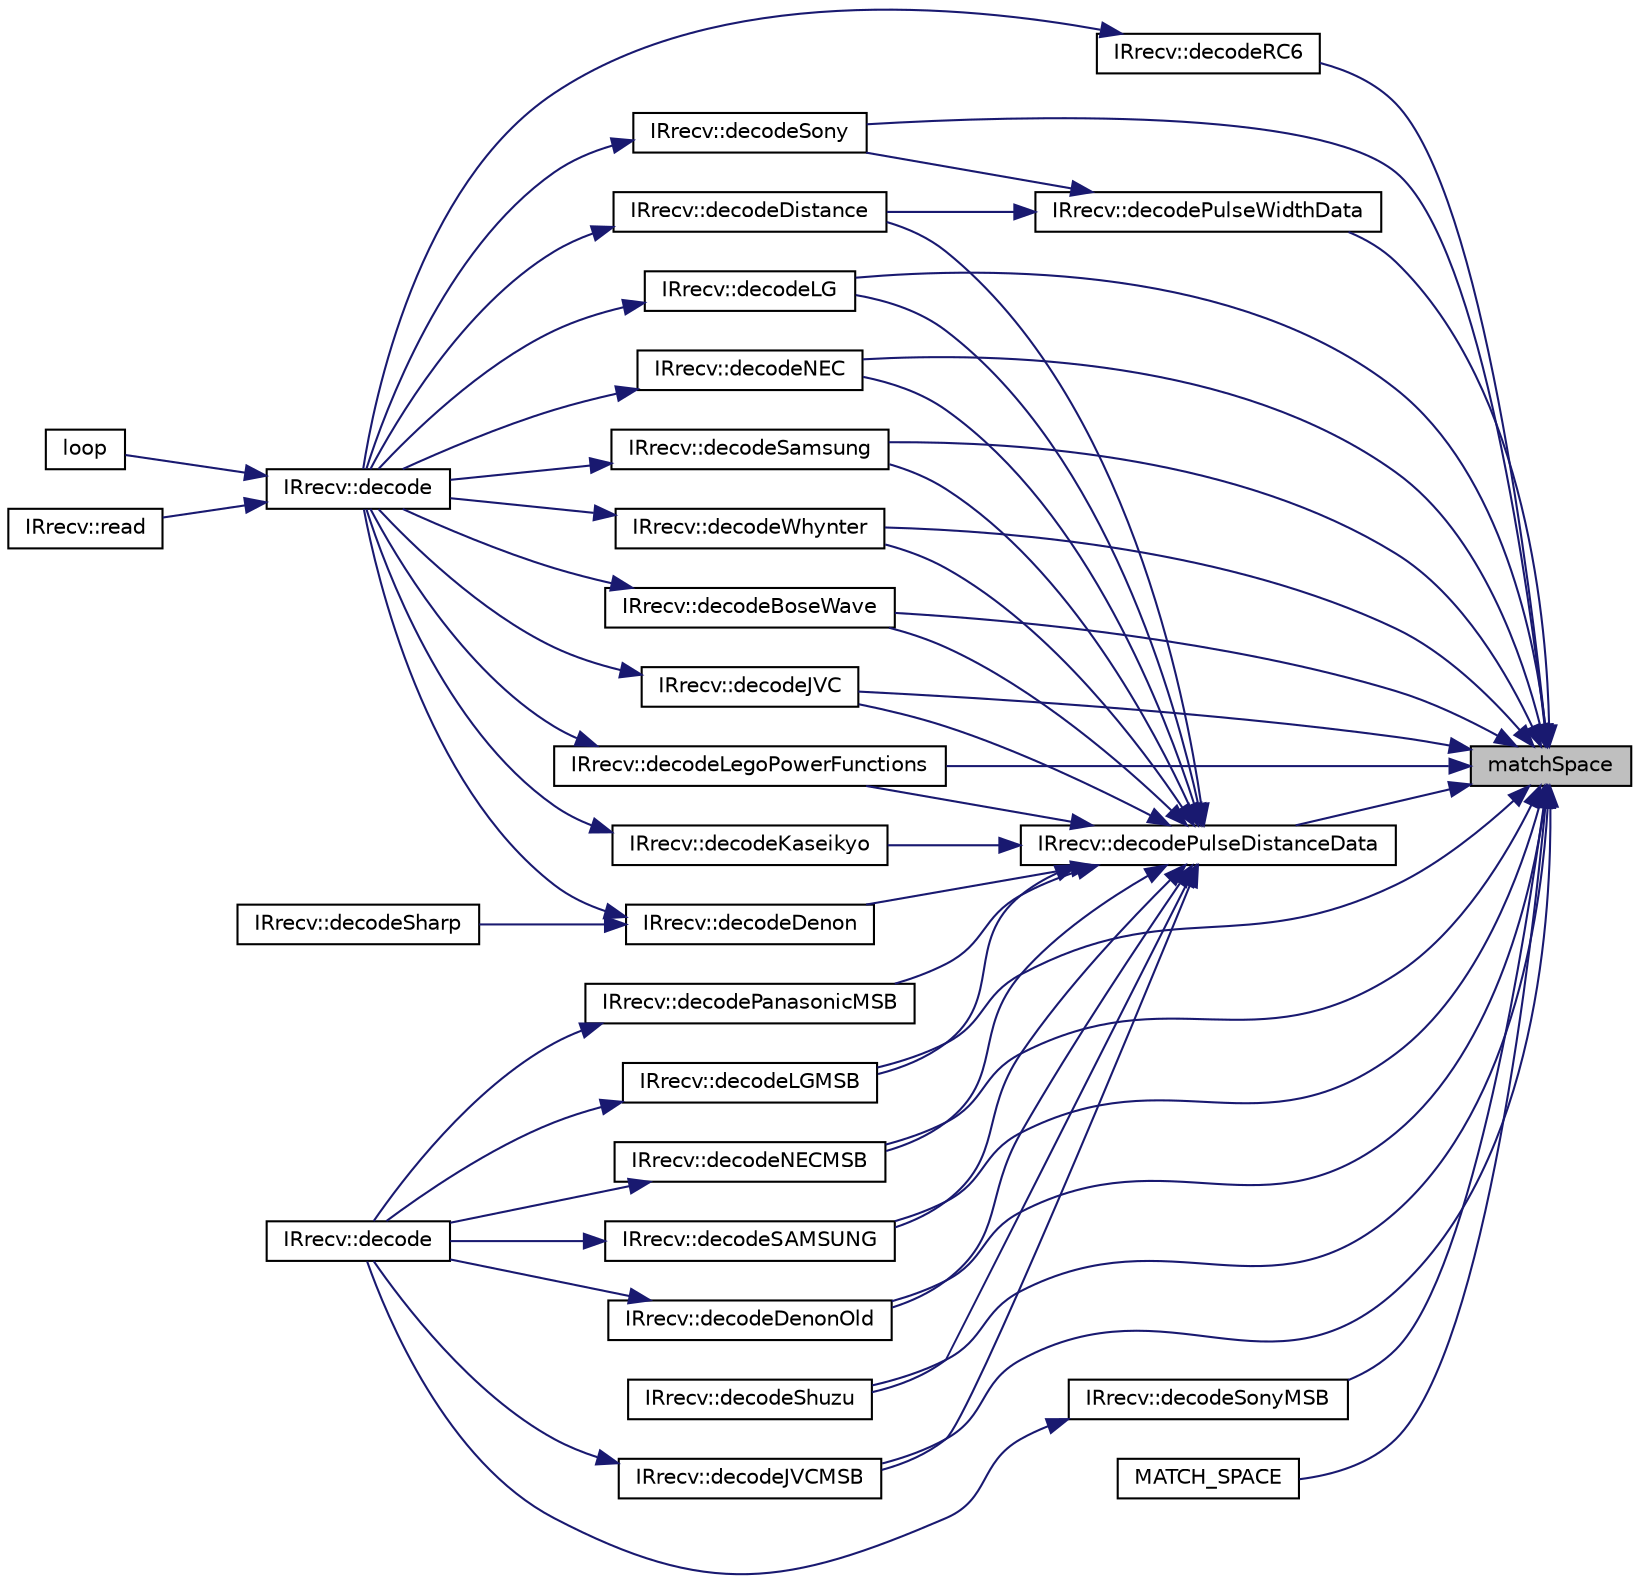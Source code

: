 digraph "matchSpace"
{
 // LATEX_PDF_SIZE
  edge [fontname="Helvetica",fontsize="10",labelfontname="Helvetica",labelfontsize="10"];
  node [fontname="Helvetica",fontsize="10",shape=record];
  rankdir="RL";
  Node1 [label="matchSpace",height=0.2,width=0.4,color="black", fillcolor="grey75", style="filled", fontcolor="black",tooltip=" "];
  Node1 -> Node2 [dir="back",color="midnightblue",fontsize="10",style="solid",fontname="Helvetica"];
  Node2 [label="IRrecv::decodeBoseWave",height=0.2,width=0.4,color="black", fillcolor="white", style="filled",URL="$group___decoder.html#gaf9a5bf8248971aca9d4f5b68f3e9f858",tooltip=" "];
  Node2 -> Node3 [dir="back",color="midnightblue",fontsize="10",style="solid",fontname="Helvetica"];
  Node3 [label="IRrecv::decode",height=0.2,width=0.4,color="black", fillcolor="white", style="filled",URL="$group___receiving.html#ga913af602be49b9182fb0b22e9e351b36",tooltip=" "];
  Node3 -> Node4 [dir="back",color="midnightblue",fontsize="10",style="solid",fontname="Helvetica"];
  Node4 [label="loop",height=0.2,width=0.4,color="black", fillcolor="white", style="filled",URL="$main_8cpp.html#afe461d27b9c48d5921c00d521181f12f",tooltip=" "];
  Node3 -> Node5 [dir="back",color="midnightblue",fontsize="10",style="solid",fontname="Helvetica"];
  Node5 [label="IRrecv::read",height=0.2,width=0.4,color="black", fillcolor="white", style="filled",URL="$group___receiving.html#ga471a42c75e807e43827e319852536e3c",tooltip=" "];
  Node1 -> Node6 [dir="back",color="midnightblue",fontsize="10",style="solid",fontname="Helvetica"];
  Node6 [label="IRrecv::decodeDenonOld",height=0.2,width=0.4,color="black", fillcolor="white", style="filled",URL="$group___decoder.html#ga5d11ba281c103fe66e0912c46276c26e",tooltip=" "];
  Node6 -> Node7 [dir="back",color="midnightblue",fontsize="10",style="solid",fontname="Helvetica"];
  Node7 [label="IRrecv::decode",height=0.2,width=0.4,color="black", fillcolor="white", style="filled",URL="$group___receiving.html#ga9705c2ae98b44014e6e8bf55191b2eba",tooltip=" "];
  Node1 -> Node8 [dir="back",color="midnightblue",fontsize="10",style="solid",fontname="Helvetica"];
  Node8 [label="IRrecv::decodeJVC",height=0.2,width=0.4,color="black", fillcolor="white", style="filled",URL="$group___decoder.html#gad6ecf38f85cefea8f71090fce4dbbbed",tooltip=" "];
  Node8 -> Node3 [dir="back",color="midnightblue",fontsize="10",style="solid",fontname="Helvetica"];
  Node1 -> Node9 [dir="back",color="midnightblue",fontsize="10",style="solid",fontname="Helvetica"];
  Node9 [label="IRrecv::decodeJVCMSB",height=0.2,width=0.4,color="black", fillcolor="white", style="filled",URL="$group___decoder.html#gad7512fb183efc882f493ce5ab4c2bd10",tooltip=" "];
  Node9 -> Node7 [dir="back",color="midnightblue",fontsize="10",style="solid",fontname="Helvetica"];
  Node1 -> Node10 [dir="back",color="midnightblue",fontsize="10",style="solid",fontname="Helvetica"];
  Node10 [label="IRrecv::decodeLegoPowerFunctions",height=0.2,width=0.4,color="black", fillcolor="white", style="filled",URL="$group___decoder.html#gae96d28d8682a352cb1118aae25d5bba5",tooltip=" "];
  Node10 -> Node3 [dir="back",color="midnightblue",fontsize="10",style="solid",fontname="Helvetica"];
  Node1 -> Node11 [dir="back",color="midnightblue",fontsize="10",style="solid",fontname="Helvetica"];
  Node11 [label="IRrecv::decodeLG",height=0.2,width=0.4,color="black", fillcolor="white", style="filled",URL="$group___decoder.html#gac098ec62da77aa75ca9016d289f3d7aa",tooltip=" "];
  Node11 -> Node3 [dir="back",color="midnightblue",fontsize="10",style="solid",fontname="Helvetica"];
  Node1 -> Node12 [dir="back",color="midnightblue",fontsize="10",style="solid",fontname="Helvetica"];
  Node12 [label="IRrecv::decodeLGMSB",height=0.2,width=0.4,color="black", fillcolor="white", style="filled",URL="$group___decoder.html#ga1db023ba20fabb7190751b66445cc872",tooltip=" "];
  Node12 -> Node7 [dir="back",color="midnightblue",fontsize="10",style="solid",fontname="Helvetica"];
  Node1 -> Node13 [dir="back",color="midnightblue",fontsize="10",style="solid",fontname="Helvetica"];
  Node13 [label="IRrecv::decodeNEC",height=0.2,width=0.4,color="black", fillcolor="white", style="filled",URL="$group___decoder.html#ga3f1a3a12862517a61341a92dfb0ea7f8",tooltip=" "];
  Node13 -> Node3 [dir="back",color="midnightblue",fontsize="10",style="solid",fontname="Helvetica"];
  Node1 -> Node14 [dir="back",color="midnightblue",fontsize="10",style="solid",fontname="Helvetica"];
  Node14 [label="IRrecv::decodeNECMSB",height=0.2,width=0.4,color="black", fillcolor="white", style="filled",URL="$group___decoder.html#ga2b6633498c7e7b1ce64bb7f12a1ab4bd",tooltip=" "];
  Node14 -> Node7 [dir="back",color="midnightblue",fontsize="10",style="solid",fontname="Helvetica"];
  Node1 -> Node15 [dir="back",color="midnightblue",fontsize="10",style="solid",fontname="Helvetica"];
  Node15 [label="IRrecv::decodePulseDistanceData",height=0.2,width=0.4,color="black", fillcolor="white", style="filled",URL="$group___receiving.html#gaf8c9cdb5f7280043a552f22265bdb2d5",tooltip=" "];
  Node15 -> Node2 [dir="back",color="midnightblue",fontsize="10",style="solid",fontname="Helvetica"];
  Node15 -> Node16 [dir="back",color="midnightblue",fontsize="10",style="solid",fontname="Helvetica"];
  Node16 [label="IRrecv::decodeDenon",height=0.2,width=0.4,color="black", fillcolor="white", style="filled",URL="$group___decoder.html#ga680c0090daf6945a85fd2658af84dfac",tooltip=" "];
  Node16 -> Node3 [dir="back",color="midnightblue",fontsize="10",style="solid",fontname="Helvetica"];
  Node16 -> Node17 [dir="back",color="midnightblue",fontsize="10",style="solid",fontname="Helvetica"];
  Node17 [label="IRrecv::decodeSharp",height=0.2,width=0.4,color="black", fillcolor="white", style="filled",URL="$group___decoder.html#ga7edfd9309ccd7f87762a17480635dcd6",tooltip=" "];
  Node15 -> Node6 [dir="back",color="midnightblue",fontsize="10",style="solid",fontname="Helvetica"];
  Node15 -> Node18 [dir="back",color="midnightblue",fontsize="10",style="solid",fontname="Helvetica"];
  Node18 [label="IRrecv::decodeDistance",height=0.2,width=0.4,color="black", fillcolor="white", style="filled",URL="$group___decoder.html#ga0d0267f8c89e3cffbecd103195b67f3c",tooltip=" "];
  Node18 -> Node3 [dir="back",color="midnightblue",fontsize="10",style="solid",fontname="Helvetica"];
  Node15 -> Node8 [dir="back",color="midnightblue",fontsize="10",style="solid",fontname="Helvetica"];
  Node15 -> Node9 [dir="back",color="midnightblue",fontsize="10",style="solid",fontname="Helvetica"];
  Node15 -> Node19 [dir="back",color="midnightblue",fontsize="10",style="solid",fontname="Helvetica"];
  Node19 [label="IRrecv::decodeKaseikyo",height=0.2,width=0.4,color="black", fillcolor="white", style="filled",URL="$group___decoder.html#ga099d67ab5fef881af8838d6cb11d0b14",tooltip=" "];
  Node19 -> Node3 [dir="back",color="midnightblue",fontsize="10",style="solid",fontname="Helvetica"];
  Node15 -> Node10 [dir="back",color="midnightblue",fontsize="10",style="solid",fontname="Helvetica"];
  Node15 -> Node11 [dir="back",color="midnightblue",fontsize="10",style="solid",fontname="Helvetica"];
  Node15 -> Node12 [dir="back",color="midnightblue",fontsize="10",style="solid",fontname="Helvetica"];
  Node15 -> Node13 [dir="back",color="midnightblue",fontsize="10",style="solid",fontname="Helvetica"];
  Node15 -> Node14 [dir="back",color="midnightblue",fontsize="10",style="solid",fontname="Helvetica"];
  Node15 -> Node20 [dir="back",color="midnightblue",fontsize="10",style="solid",fontname="Helvetica"];
  Node20 [label="IRrecv::decodePanasonicMSB",height=0.2,width=0.4,color="black", fillcolor="white", style="filled",URL="$group___decoder.html#ga5b0375df7166d1b6b1886891768a9379",tooltip=" "];
  Node20 -> Node7 [dir="back",color="midnightblue",fontsize="10",style="solid",fontname="Helvetica"];
  Node15 -> Node21 [dir="back",color="midnightblue",fontsize="10",style="solid",fontname="Helvetica"];
  Node21 [label="IRrecv::decodeSamsung",height=0.2,width=0.4,color="black", fillcolor="white", style="filled",URL="$group___decoder.html#ga06311ef402fe0a9cc85ad9defd35fdec",tooltip=" "];
  Node21 -> Node3 [dir="back",color="midnightblue",fontsize="10",style="solid",fontname="Helvetica"];
  Node15 -> Node22 [dir="back",color="midnightblue",fontsize="10",style="solid",fontname="Helvetica"];
  Node22 [label="IRrecv::decodeSAMSUNG",height=0.2,width=0.4,color="black", fillcolor="white", style="filled",URL="$group___decoder.html#ga6bdd668914f10932bc87bc57c4059ccd",tooltip=" "];
  Node22 -> Node7 [dir="back",color="midnightblue",fontsize="10",style="solid",fontname="Helvetica"];
  Node15 -> Node23 [dir="back",color="midnightblue",fontsize="10",style="solid",fontname="Helvetica"];
  Node23 [label="IRrecv::decodeShuzu",height=0.2,width=0.4,color="black", fillcolor="white", style="filled",URL="$class_i_rrecv.html#a6207eb34d90c00db7d8d6c79e53e721d",tooltip=" "];
  Node15 -> Node24 [dir="back",color="midnightblue",fontsize="10",style="solid",fontname="Helvetica"];
  Node24 [label="IRrecv::decodeWhynter",height=0.2,width=0.4,color="black", fillcolor="white", style="filled",URL="$group___decoder.html#ga1de38e9831f29991f9be0e7a2583f142",tooltip=" "];
  Node24 -> Node3 [dir="back",color="midnightblue",fontsize="10",style="solid",fontname="Helvetica"];
  Node1 -> Node25 [dir="back",color="midnightblue",fontsize="10",style="solid",fontname="Helvetica"];
  Node25 [label="IRrecv::decodePulseWidthData",height=0.2,width=0.4,color="black", fillcolor="white", style="filled",URL="$group___receiving.html#ga208047cf25c7850842984462bfa11cd0",tooltip=" "];
  Node25 -> Node18 [dir="back",color="midnightblue",fontsize="10",style="solid",fontname="Helvetica"];
  Node25 -> Node26 [dir="back",color="midnightblue",fontsize="10",style="solid",fontname="Helvetica"];
  Node26 [label="IRrecv::decodeSony",height=0.2,width=0.4,color="black", fillcolor="white", style="filled",URL="$group___decoder.html#gaa4b87d095decf4ec8d9e4c445d6dfa27",tooltip=" "];
  Node26 -> Node3 [dir="back",color="midnightblue",fontsize="10",style="solid",fontname="Helvetica"];
  Node1 -> Node27 [dir="back",color="midnightblue",fontsize="10",style="solid",fontname="Helvetica"];
  Node27 [label="IRrecv::decodeRC6",height=0.2,width=0.4,color="black", fillcolor="white", style="filled",URL="$group___decoder.html#gad98448418d525479e74c1a38725b498f",tooltip=" "];
  Node27 -> Node3 [dir="back",color="midnightblue",fontsize="10",style="solid",fontname="Helvetica"];
  Node1 -> Node21 [dir="back",color="midnightblue",fontsize="10",style="solid",fontname="Helvetica"];
  Node1 -> Node22 [dir="back",color="midnightblue",fontsize="10",style="solid",fontname="Helvetica"];
  Node1 -> Node23 [dir="back",color="midnightblue",fontsize="10",style="solid",fontname="Helvetica"];
  Node1 -> Node26 [dir="back",color="midnightblue",fontsize="10",style="solid",fontname="Helvetica"];
  Node1 -> Node28 [dir="back",color="midnightblue",fontsize="10",style="solid",fontname="Helvetica"];
  Node28 [label="IRrecv::decodeSonyMSB",height=0.2,width=0.4,color="black", fillcolor="white", style="filled",URL="$group___decoder.html#ga7ea1a0eb3b832974be8fd6c2cbde602f",tooltip=" "];
  Node28 -> Node7 [dir="back",color="midnightblue",fontsize="10",style="solid",fontname="Helvetica"];
  Node1 -> Node24 [dir="back",color="midnightblue",fontsize="10",style="solid",fontname="Helvetica"];
  Node1 -> Node29 [dir="back",color="midnightblue",fontsize="10",style="solid",fontname="Helvetica"];
  Node29 [label="MATCH_SPACE",height=0.2,width=0.4,color="black", fillcolor="white", style="filled",URL="$group___receiving.html#gab91e763e3ae44501f7c4f7b7ff8aca0f",tooltip=" "];
}

